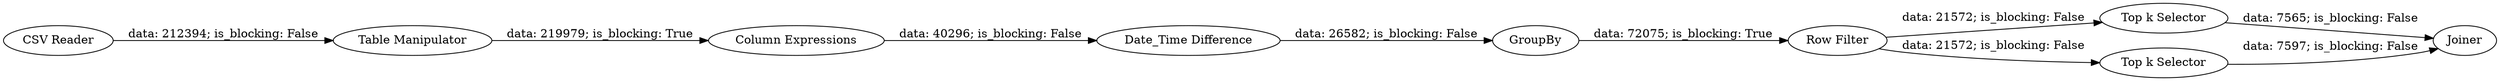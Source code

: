 digraph {
	"-2243740490300470511_4" [label="Row Filter"]
	"-2243740490300470511_5" [label="Top k Selector"]
	"-2243740490300470511_6" [label="Date_Time Difference"]
	"-2243740490300470511_1" [label="CSV Reader"]
	"-2243740490300470511_10" [label=Joiner]
	"-2243740490300470511_3" [label=GroupBy]
	"-2243740490300470511_8" [label="Table Manipulator"]
	"-2243740490300470511_2" [label="Column Expressions"]
	"-2243740490300470511_9" [label="Top k Selector"]
	"-2243740490300470511_5" -> "-2243740490300470511_10" [label="data: 7565; is_blocking: False"]
	"-2243740490300470511_4" -> "-2243740490300470511_9" [label="data: 21572; is_blocking: False"]
	"-2243740490300470511_9" -> "-2243740490300470511_10" [label="data: 7597; is_blocking: False"]
	"-2243740490300470511_1" -> "-2243740490300470511_8" [label="data: 212394; is_blocking: False"]
	"-2243740490300470511_8" -> "-2243740490300470511_2" [label="data: 219979; is_blocking: True"]
	"-2243740490300470511_3" -> "-2243740490300470511_4" [label="data: 72075; is_blocking: True"]
	"-2243740490300470511_2" -> "-2243740490300470511_6" [label="data: 40296; is_blocking: False"]
	"-2243740490300470511_4" -> "-2243740490300470511_5" [label="data: 21572; is_blocking: False"]
	"-2243740490300470511_6" -> "-2243740490300470511_3" [label="data: 26582; is_blocking: False"]
	rankdir=LR
}
